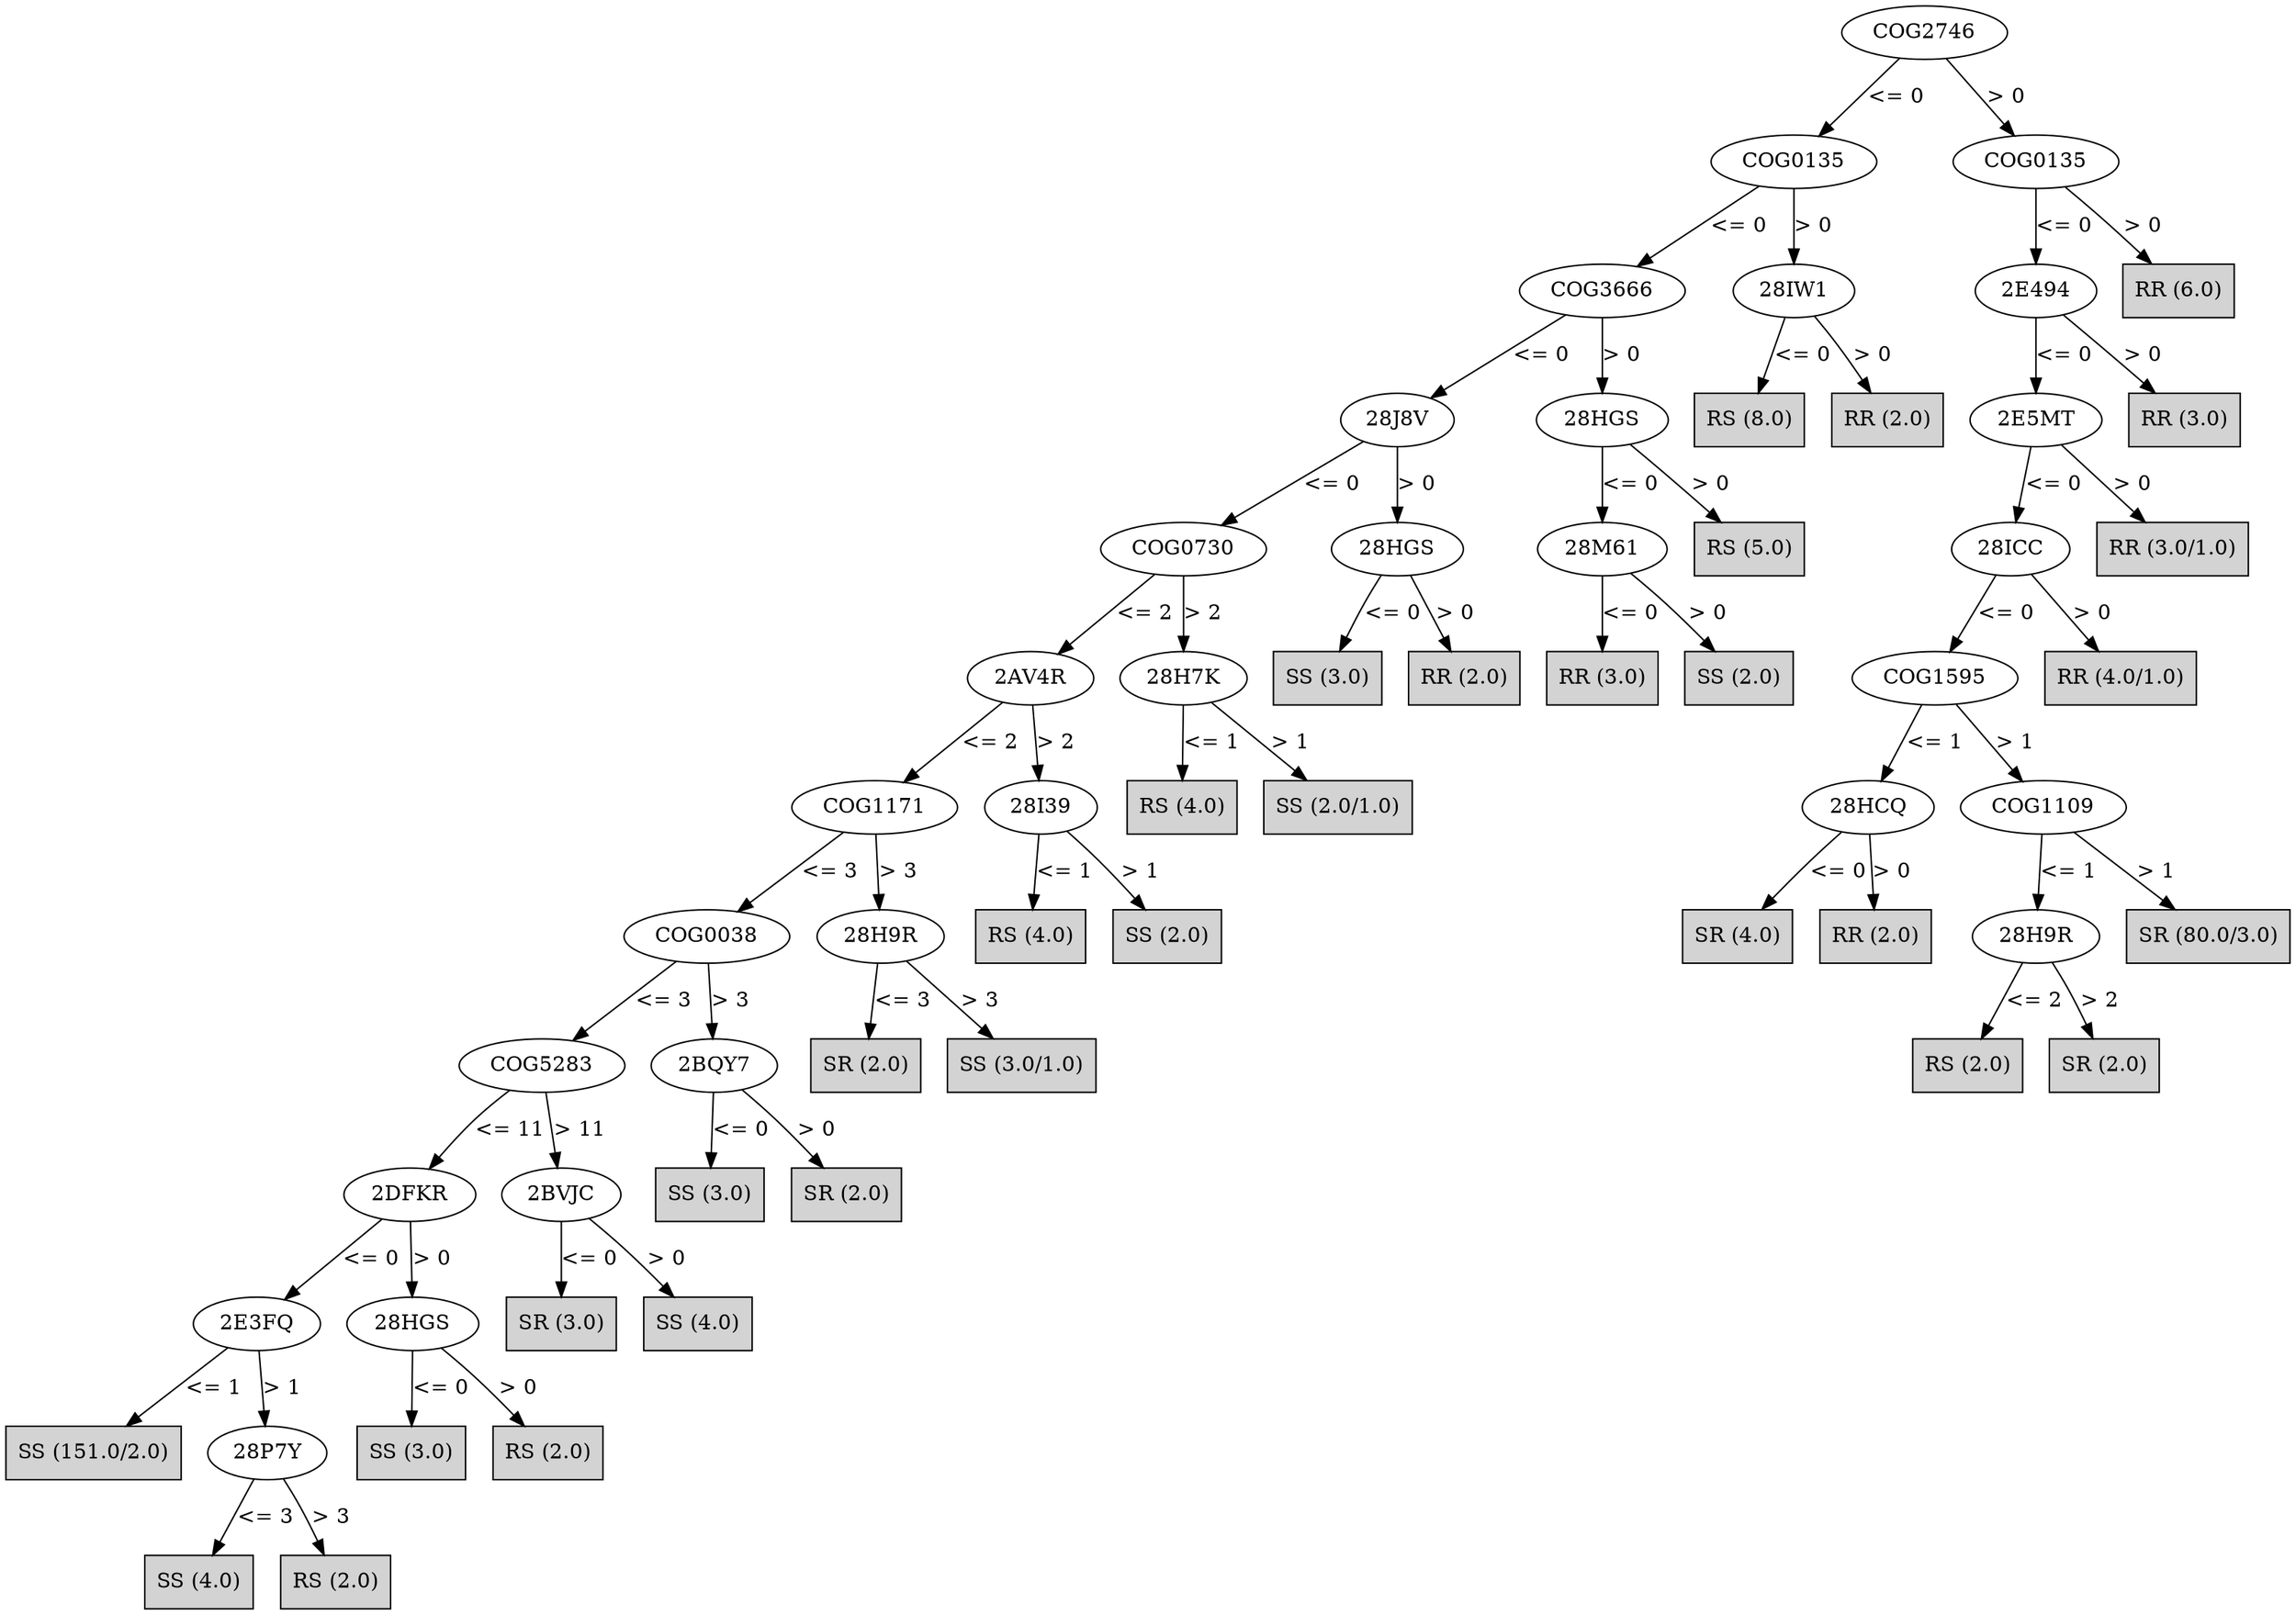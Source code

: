 digraph J48Tree {
N0 [label="COG2746" ]
N0->N1 [label="<= 0"]
N1 [label="COG0135" ]
N1->N2 [label="<= 0"]
N2 [label="COG3666" ]
N2->N3 [label="<= 0"]
N3 [label="28J8V" ]
N3->N4 [label="<= 0"]
N4 [label="COG0730" ]
N4->N5 [label="<= 2"]
N5 [label="2AV4R" ]
N5->N6 [label="<= 2"]
N6 [label="COG1171" ]
N6->N7 [label="<= 3"]
N7 [label="COG0038" ]
N7->N8 [label="<= 3"]
N8 [label="COG5283" ]
N8->N9 [label="<= 11"]
N9 [label="2DFKR" ]
N9->N10 [label="<= 0"]
N10 [label="2E3FQ" ]
N10->N11 [label="<= 1"]
N11 [label="SS (151.0/2.0)" shape=box style=filled ]
N10->N12 [label="> 1"]
N12 [label="28P7Y" ]
N12->N13 [label="<= 3"]
N13 [label="SS (4.0)" shape=box style=filled ]
N12->N14 [label="> 3"]
N14 [label="RS (2.0)" shape=box style=filled ]
N9->N15 [label="> 0"]
N15 [label="28HGS" ]
N15->N16 [label="<= 0"]
N16 [label="SS (3.0)" shape=box style=filled ]
N15->N17 [label="> 0"]
N17 [label="RS (2.0)" shape=box style=filled ]
N8->N18 [label="> 11"]
N18 [label="2BVJC" ]
N18->N19 [label="<= 0"]
N19 [label="SR (3.0)" shape=box style=filled ]
N18->N20 [label="> 0"]
N20 [label="SS (4.0)" shape=box style=filled ]
N7->N21 [label="> 3"]
N21 [label="2BQY7" ]
N21->N22 [label="<= 0"]
N22 [label="SS (3.0)" shape=box style=filled ]
N21->N23 [label="> 0"]
N23 [label="SR (2.0)" shape=box style=filled ]
N6->N24 [label="> 3"]
N24 [label="28H9R" ]
N24->N25 [label="<= 3"]
N25 [label="SR (2.0)" shape=box style=filled ]
N24->N26 [label="> 3"]
N26 [label="SS (3.0/1.0)" shape=box style=filled ]
N5->N27 [label="> 2"]
N27 [label="28I39" ]
N27->N28 [label="<= 1"]
N28 [label="RS (4.0)" shape=box style=filled ]
N27->N29 [label="> 1"]
N29 [label="SS (2.0)" shape=box style=filled ]
N4->N30 [label="> 2"]
N30 [label="28H7K" ]
N30->N31 [label="<= 1"]
N31 [label="RS (4.0)" shape=box style=filled ]
N30->N32 [label="> 1"]
N32 [label="SS (2.0/1.0)" shape=box style=filled ]
N3->N33 [label="> 0"]
N33 [label="28HGS" ]
N33->N34 [label="<= 0"]
N34 [label="SS (3.0)" shape=box style=filled ]
N33->N35 [label="> 0"]
N35 [label="RR (2.0)" shape=box style=filled ]
N2->N36 [label="> 0"]
N36 [label="28HGS" ]
N36->N37 [label="<= 0"]
N37 [label="28M61" ]
N37->N38 [label="<= 0"]
N38 [label="RR (3.0)" shape=box style=filled ]
N37->N39 [label="> 0"]
N39 [label="SS (2.0)" shape=box style=filled ]
N36->N40 [label="> 0"]
N40 [label="RS (5.0)" shape=box style=filled ]
N1->N41 [label="> 0"]
N41 [label="28IW1" ]
N41->N42 [label="<= 0"]
N42 [label="RS (8.0)" shape=box style=filled ]
N41->N43 [label="> 0"]
N43 [label="RR (2.0)" shape=box style=filled ]
N0->N44 [label="> 0"]
N44 [label="COG0135" ]
N44->N45 [label="<= 0"]
N45 [label="2E494" ]
N45->N46 [label="<= 0"]
N46 [label="2E5MT" ]
N46->N47 [label="<= 0"]
N47 [label="28ICC" ]
N47->N48 [label="<= 0"]
N48 [label="COG1595" ]
N48->N49 [label="<= 1"]
N49 [label="28HCQ" ]
N49->N50 [label="<= 0"]
N50 [label="SR (4.0)" shape=box style=filled ]
N49->N51 [label="> 0"]
N51 [label="RR (2.0)" shape=box style=filled ]
N48->N52 [label="> 1"]
N52 [label="COG1109" ]
N52->N53 [label="<= 1"]
N53 [label="28H9R" ]
N53->N54 [label="<= 2"]
N54 [label="RS (2.0)" shape=box style=filled ]
N53->N55 [label="> 2"]
N55 [label="SR (2.0)" shape=box style=filled ]
N52->N56 [label="> 1"]
N56 [label="SR (80.0/3.0)" shape=box style=filled ]
N47->N57 [label="> 0"]
N57 [label="RR (4.0/1.0)" shape=box style=filled ]
N46->N58 [label="> 0"]
N58 [label="RR (3.0/1.0)" shape=box style=filled ]
N45->N59 [label="> 0"]
N59 [label="RR (3.0)" shape=box style=filled ]
N44->N60 [label="> 0"]
N60 [label="RR (6.0)" shape=box style=filled ]
}

